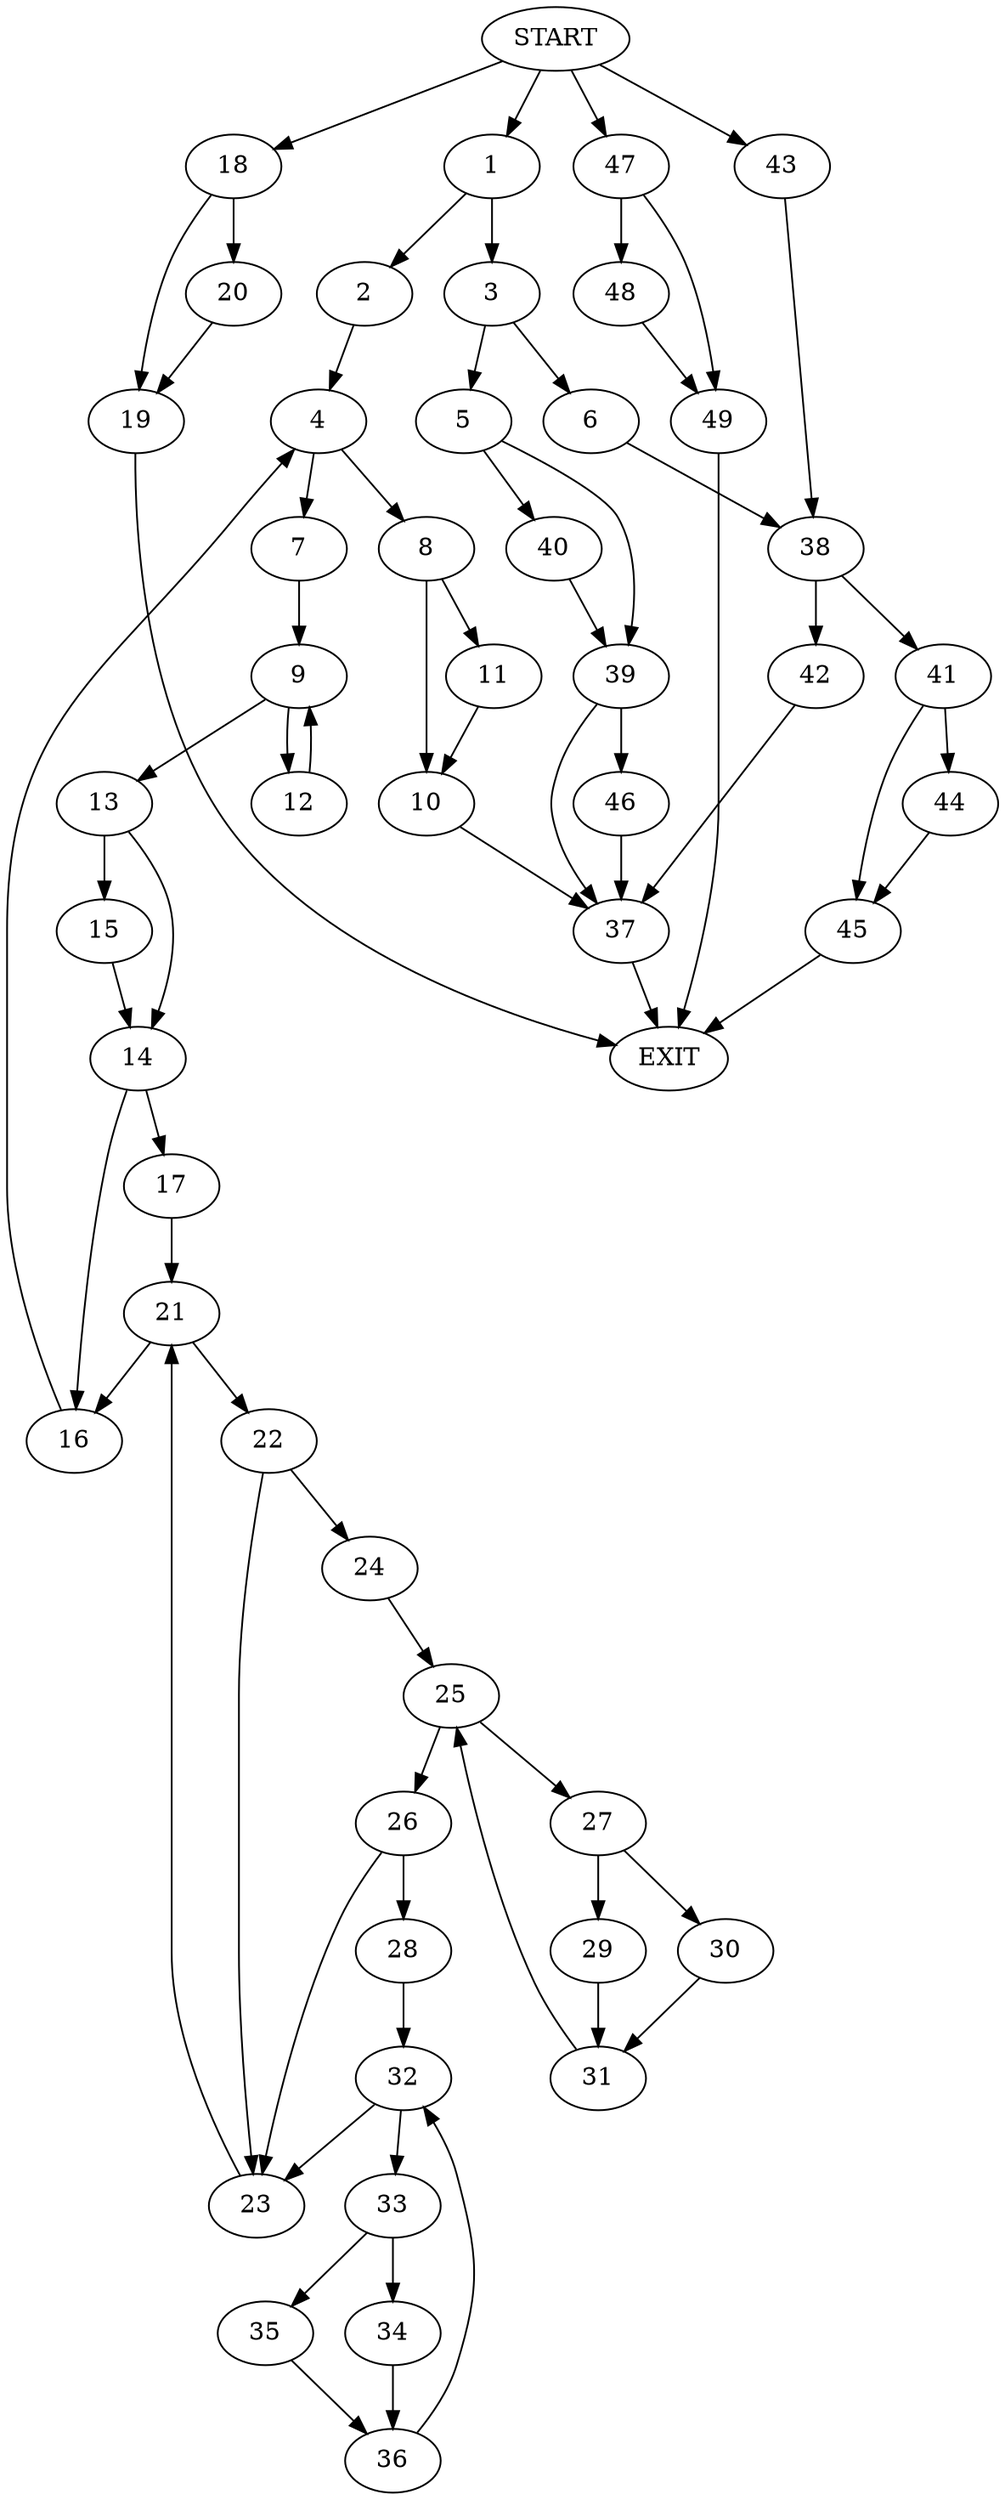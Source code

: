 digraph {
0 [label="START"]
50 [label="EXIT"]
0 -> 1
1 -> 2
1 -> 3
2 -> 4
3 -> 5
3 -> 6
4 -> 7
4 -> 8
7 -> 9
8 -> 10
8 -> 11
9 -> 12
9 -> 13
12 -> 9
13 -> 14
13 -> 15
14 -> 16
14 -> 17
15 -> 14
0 -> 18
18 -> 19
18 -> 20
19 -> 50
20 -> 19
16 -> 4
17 -> 21
21 -> 16
21 -> 22
22 -> 23
22 -> 24
24 -> 25
23 -> 21
25 -> 26
25 -> 27
26 -> 28
26 -> 23
27 -> 29
27 -> 30
29 -> 31
30 -> 31
31 -> 25
28 -> 32
32 -> 33
32 -> 23
33 -> 34
33 -> 35
34 -> 36
35 -> 36
36 -> 32
10 -> 37
11 -> 10
37 -> 50
6 -> 38
5 -> 39
5 -> 40
38 -> 41
38 -> 42
0 -> 43
43 -> 38
41 -> 44
41 -> 45
42 -> 37
44 -> 45
45 -> 50
40 -> 39
39 -> 46
39 -> 37
46 -> 37
0 -> 47
47 -> 48
47 -> 49
49 -> 50
48 -> 49
}
